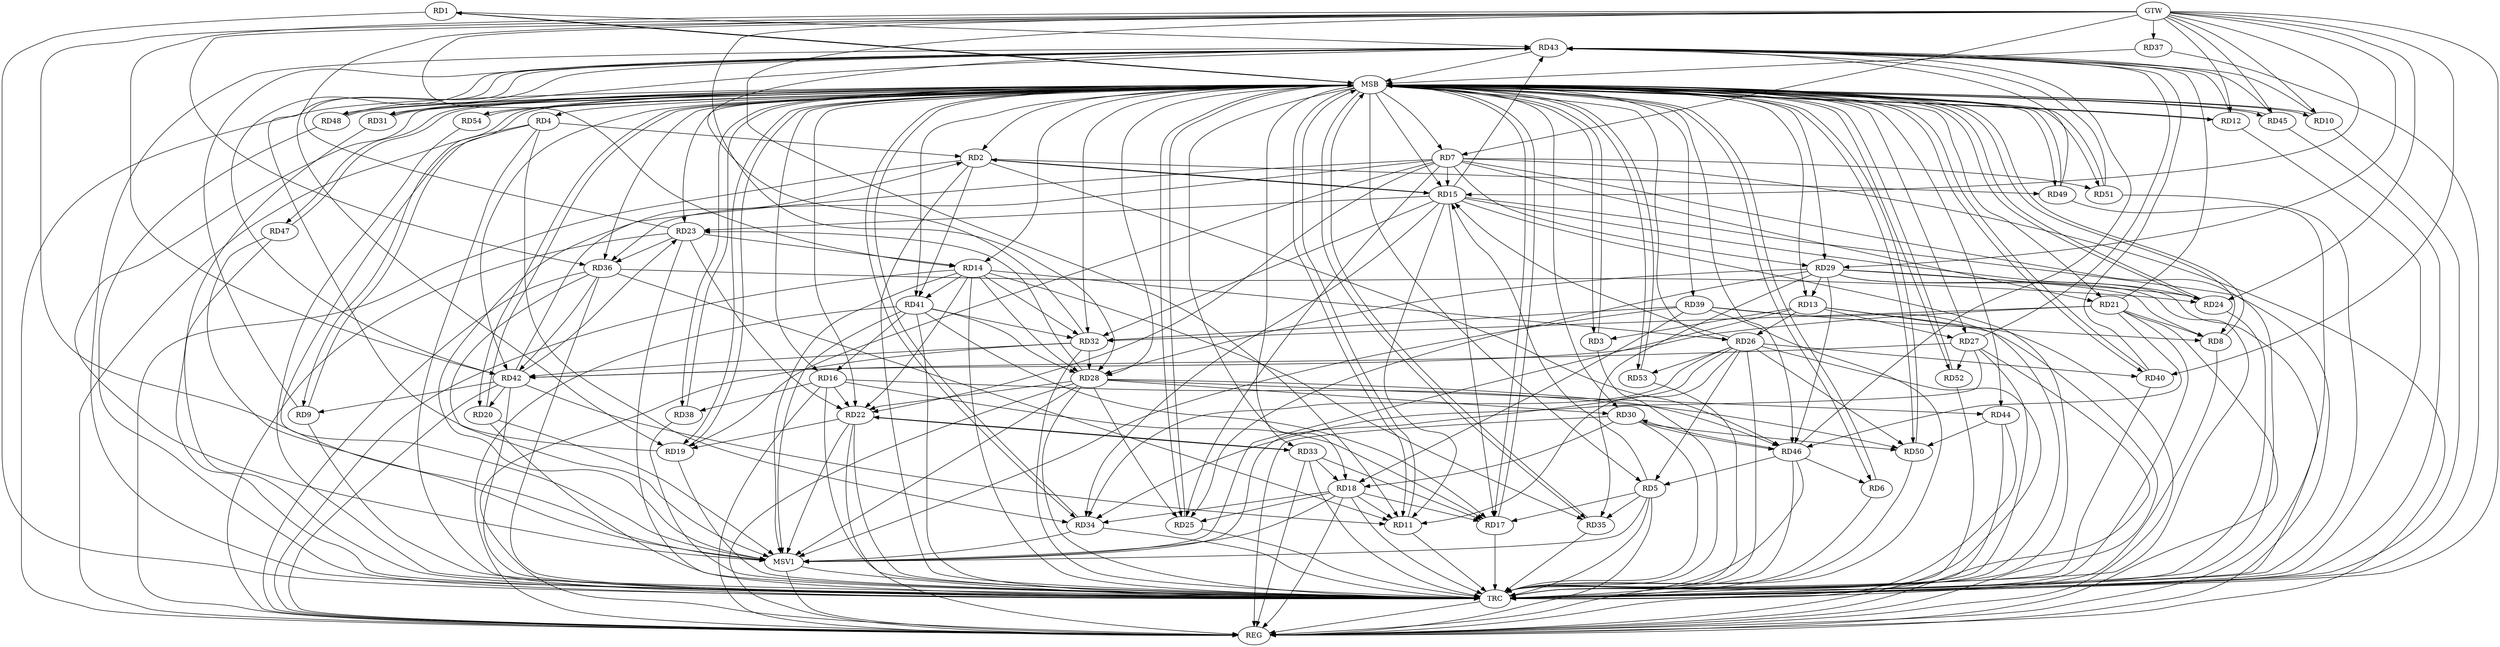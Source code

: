 strict digraph G {
  RD1 [ label="RD1" ];
  RD2 [ label="RD2" ];
  RD3 [ label="RD3" ];
  RD4 [ label="RD4" ];
  RD5 [ label="RD5" ];
  RD6 [ label="RD6" ];
  RD7 [ label="RD7" ];
  RD8 [ label="RD8" ];
  RD9 [ label="RD9" ];
  RD10 [ label="RD10" ];
  RD11 [ label="RD11" ];
  RD12 [ label="RD12" ];
  RD13 [ label="RD13" ];
  RD14 [ label="RD14" ];
  RD15 [ label="RD15" ];
  RD16 [ label="RD16" ];
  RD17 [ label="RD17" ];
  RD18 [ label="RD18" ];
  RD19 [ label="RD19" ];
  RD20 [ label="RD20" ];
  RD21 [ label="RD21" ];
  RD22 [ label="RD22" ];
  RD23 [ label="RD23" ];
  RD24 [ label="RD24" ];
  RD25 [ label="RD25" ];
  RD26 [ label="RD26" ];
  RD27 [ label="RD27" ];
  RD28 [ label="RD28" ];
  RD29 [ label="RD29" ];
  RD30 [ label="RD30" ];
  RD31 [ label="RD31" ];
  RD32 [ label="RD32" ];
  RD33 [ label="RD33" ];
  RD34 [ label="RD34" ];
  RD35 [ label="RD35" ];
  RD36 [ label="RD36" ];
  RD37 [ label="RD37" ];
  RD38 [ label="RD38" ];
  RD39 [ label="RD39" ];
  RD40 [ label="RD40" ];
  RD41 [ label="RD41" ];
  RD42 [ label="RD42" ];
  RD43 [ label="RD43" ];
  RD44 [ label="RD44" ];
  RD45 [ label="RD45" ];
  RD46 [ label="RD46" ];
  RD47 [ label="RD47" ];
  RD48 [ label="RD48" ];
  RD49 [ label="RD49" ];
  RD50 [ label="RD50" ];
  RD51 [ label="RD51" ];
  RD52 [ label="RD52" ];
  RD53 [ label="RD53" ];
  RD54 [ label="RD54" ];
  GTW [ label="GTW" ];
  REG [ label="REG" ];
  MSB [ label="MSB" ];
  TRC [ label="TRC" ];
  MSV1 [ label="MSV1" ];
  RD4 -> RD2;
  RD2 -> RD15;
  RD15 -> RD2;
  RD2 -> RD41;
  RD42 -> RD2;
  RD2 -> RD46;
  RD2 -> RD49;
  RD13 -> RD3;
  RD4 -> RD34;
  RD5 -> RD15;
  RD5 -> RD17;
  RD26 -> RD5;
  RD5 -> RD35;
  RD46 -> RD5;
  RD46 -> RD6;
  RD7 -> RD15;
  RD7 -> RD19;
  RD7 -> RD21;
  RD7 -> RD22;
  RD7 -> RD25;
  RD7 -> RD29;
  RD7 -> RD36;
  RD7 -> RD51;
  RD21 -> RD8;
  RD29 -> RD8;
  RD39 -> RD8;
  RD42 -> RD9;
  RD15 -> RD11;
  RD18 -> RD11;
  RD26 -> RD11;
  RD36 -> RD11;
  RD42 -> RD11;
  RD13 -> RD26;
  RD13 -> RD27;
  RD29 -> RD13;
  RD14 -> RD22;
  RD23 -> RD14;
  RD14 -> RD26;
  RD14 -> RD28;
  RD14 -> RD32;
  RD14 -> RD35;
  RD14 -> RD41;
  RD15 -> RD17;
  RD15 -> RD23;
  RD15 -> RD24;
  RD26 -> RD15;
  RD15 -> RD32;
  RD15 -> RD34;
  RD16 -> RD17;
  RD16 -> RD22;
  RD16 -> RD38;
  RD41 -> RD16;
  RD16 -> RD50;
  RD18 -> RD17;
  RD33 -> RD17;
  RD41 -> RD17;
  RD18 -> RD25;
  RD30 -> RD18;
  RD33 -> RD18;
  RD18 -> RD34;
  RD39 -> RD18;
  RD22 -> RD19;
  RD42 -> RD20;
  RD21 -> RD32;
  RD21 -> RD42;
  RD21 -> RD46;
  RD23 -> RD22;
  RD28 -> RD22;
  RD22 -> RD33;
  RD33 -> RD22;
  RD28 -> RD23;
  RD23 -> RD36;
  RD42 -> RD23;
  RD29 -> RD24;
  RD36 -> RD24;
  RD28 -> RD25;
  RD29 -> RD25;
  RD26 -> RD34;
  RD26 -> RD40;
  RD26 -> RD50;
  RD26 -> RD53;
  RD27 -> RD34;
  RD27 -> RD42;
  RD27 -> RD52;
  RD29 -> RD28;
  RD28 -> RD30;
  RD32 -> RD28;
  RD41 -> RD28;
  RD28 -> RD44;
  RD28 -> RD46;
  RD29 -> RD35;
  RD29 -> RD46;
  RD30 -> RD46;
  RD46 -> RD30;
  RD30 -> RD50;
  RD39 -> RD32;
  RD41 -> RD32;
  RD32 -> RD42;
  RD36 -> RD42;
  RD44 -> RD50;
  GTW -> RD14;
  GTW -> RD7;
  GTW -> RD36;
  GTW -> RD37;
  GTW -> RD19;
  GTW -> RD28;
  GTW -> RD24;
  GTW -> RD42;
  GTW -> RD45;
  GTW -> RD12;
  GTW -> RD15;
  GTW -> RD10;
  GTW -> RD11;
  GTW -> RD29;
  GTW -> RD40;
  RD2 -> REG;
  RD4 -> REG;
  RD5 -> REG;
  RD7 -> REG;
  RD13 -> REG;
  RD14 -> REG;
  RD15 -> REG;
  RD16 -> REG;
  RD18 -> REG;
  RD21 -> REG;
  RD22 -> REG;
  RD23 -> REG;
  RD26 -> REG;
  RD27 -> REG;
  RD28 -> REG;
  RD29 -> REG;
  RD30 -> REG;
  RD32 -> REG;
  RD33 -> REG;
  RD36 -> REG;
  RD39 -> REG;
  RD41 -> REG;
  RD42 -> REG;
  RD44 -> REG;
  RD46 -> REG;
  RD1 -> MSB;
  MSB -> RD5;
  MSB -> RD13;
  MSB -> RD14;
  MSB -> RD34;
  MSB -> REG;
  RD3 -> MSB;
  MSB -> RD2;
  MSB -> RD10;
  MSB -> RD31;
  MSB -> RD42;
  MSB -> RD48;
  RD6 -> MSB;
  MSB -> RD1;
  MSB -> RD12;
  MSB -> RD16;
  MSB -> RD21;
  MSB -> RD30;
  MSB -> RD46;
  RD8 -> MSB;
  MSB -> RD15;
  MSB -> RD19;
  MSB -> RD22;
  MSB -> RD29;
  MSB -> RD40;
  MSB -> RD51;
  RD9 -> MSB;
  MSB -> RD7;
  MSB -> RD17;
  MSB -> RD27;
  MSB -> RD33;
  RD10 -> MSB;
  MSB -> RD32;
  RD11 -> MSB;
  MSB -> RD6;
  MSB -> RD8;
  MSB -> RD41;
  RD12 -> MSB;
  MSB -> RD39;
  MSB -> RD47;
  RD17 -> MSB;
  MSB -> RD36;
  RD19 -> MSB;
  MSB -> RD23;
  MSB -> RD44;
  MSB -> RD49;
  RD20 -> MSB;
  MSB -> RD24;
  MSB -> RD25;
  RD24 -> MSB;
  MSB -> RD45;
  RD25 -> MSB;
  MSB -> RD11;
  MSB -> RD53;
  RD31 -> MSB;
  MSB -> RD9;
  MSB -> RD18;
  RD34 -> MSB;
  MSB -> RD3;
  MSB -> RD50;
  RD35 -> MSB;
  MSB -> RD20;
  RD37 -> MSB;
  RD38 -> MSB;
  MSB -> RD4;
  RD40 -> MSB;
  MSB -> RD28;
  RD43 -> MSB;
  RD45 -> MSB;
  MSB -> RD26;
  RD47 -> MSB;
  RD48 -> MSB;
  RD49 -> MSB;
  RD50 -> MSB;
  MSB -> RD35;
  RD51 -> MSB;
  MSB -> RD38;
  RD52 -> MSB;
  RD53 -> MSB;
  MSB -> RD54;
  RD54 -> MSB;
  MSB -> RD52;
  RD1 -> TRC;
  RD2 -> TRC;
  RD3 -> TRC;
  RD4 -> TRC;
  RD5 -> TRC;
  RD6 -> TRC;
  RD7 -> TRC;
  RD8 -> TRC;
  RD9 -> TRC;
  RD10 -> TRC;
  RD11 -> TRC;
  RD12 -> TRC;
  RD13 -> TRC;
  RD14 -> TRC;
  RD15 -> TRC;
  RD16 -> TRC;
  RD17 -> TRC;
  RD18 -> TRC;
  RD19 -> TRC;
  RD20 -> TRC;
  RD21 -> TRC;
  RD22 -> TRC;
  RD23 -> TRC;
  RD24 -> TRC;
  RD25 -> TRC;
  RD26 -> TRC;
  RD27 -> TRC;
  RD28 -> TRC;
  RD29 -> TRC;
  RD30 -> TRC;
  RD31 -> TRC;
  RD32 -> TRC;
  RD33 -> TRC;
  RD34 -> TRC;
  RD35 -> TRC;
  RD36 -> TRC;
  RD37 -> TRC;
  RD38 -> TRC;
  RD39 -> TRC;
  RD40 -> TRC;
  RD41 -> TRC;
  RD42 -> TRC;
  RD43 -> TRC;
  RD44 -> TRC;
  RD45 -> TRC;
  RD46 -> TRC;
  RD47 -> TRC;
  RD48 -> TRC;
  RD49 -> TRC;
  RD50 -> TRC;
  RD51 -> TRC;
  RD52 -> TRC;
  RD53 -> TRC;
  RD54 -> TRC;
  GTW -> TRC;
  TRC -> REG;
  RD15 -> RD43;
  RD19 -> RD43;
  RD48 -> RD43;
  RD51 -> RD43;
  RD27 -> RD43;
  RD46 -> RD43;
  RD40 -> RD43;
  RD32 -> RD43;
  RD31 -> RD43;
  RD10 -> RD43;
  RD12 -> RD43;
  RD9 -> RD43;
  RD49 -> RD43;
  RD42 -> RD43;
  RD1 -> RD43;
  RD21 -> RD43;
  RD45 -> RD43;
  RD23 -> RD43;
  RD5 -> MSV1;
  RD7 -> MSV1;
  RD14 -> MSV1;
  RD26 -> MSV1;
  RD28 -> MSV1;
  RD36 -> MSV1;
  GTW -> MSV1;
  MSB -> MSV1;
  RD39 -> MSV1;
  RD34 -> MSV1;
  RD20 -> MSV1;
  RD4 -> MSV1;
  RD41 -> MSV1;
  RD47 -> MSV1;
  RD18 -> MSV1;
  RD22 -> MSV1;
  RD13 -> MSV1;
  MSV1 -> REG;
  MSV1 -> TRC;
}
